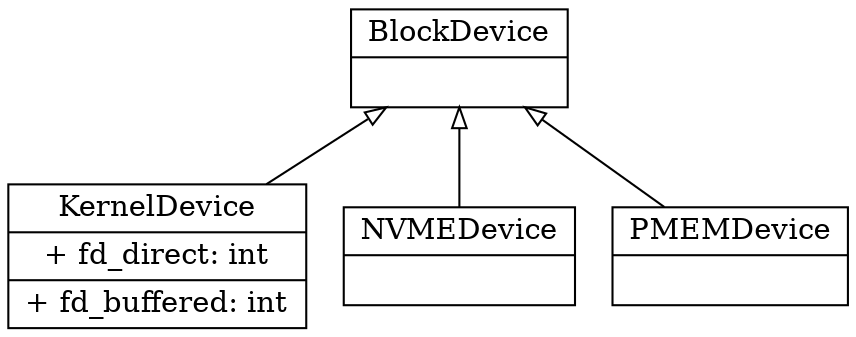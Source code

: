 digraph G {
    node[shape=record]
    edge[dir=back, arrowtail=empty]

    base[label="{BlockDevice|\l}"]
    da[label="{KernelDevice|+ fd_direct: int|+ fd_buffered: int\l}"]
    db[label="{NVMEDevice|\l}"]
    dc[label="{PMEMDevice|\l}"]

	base->da
	base->db
	base->dc
}
